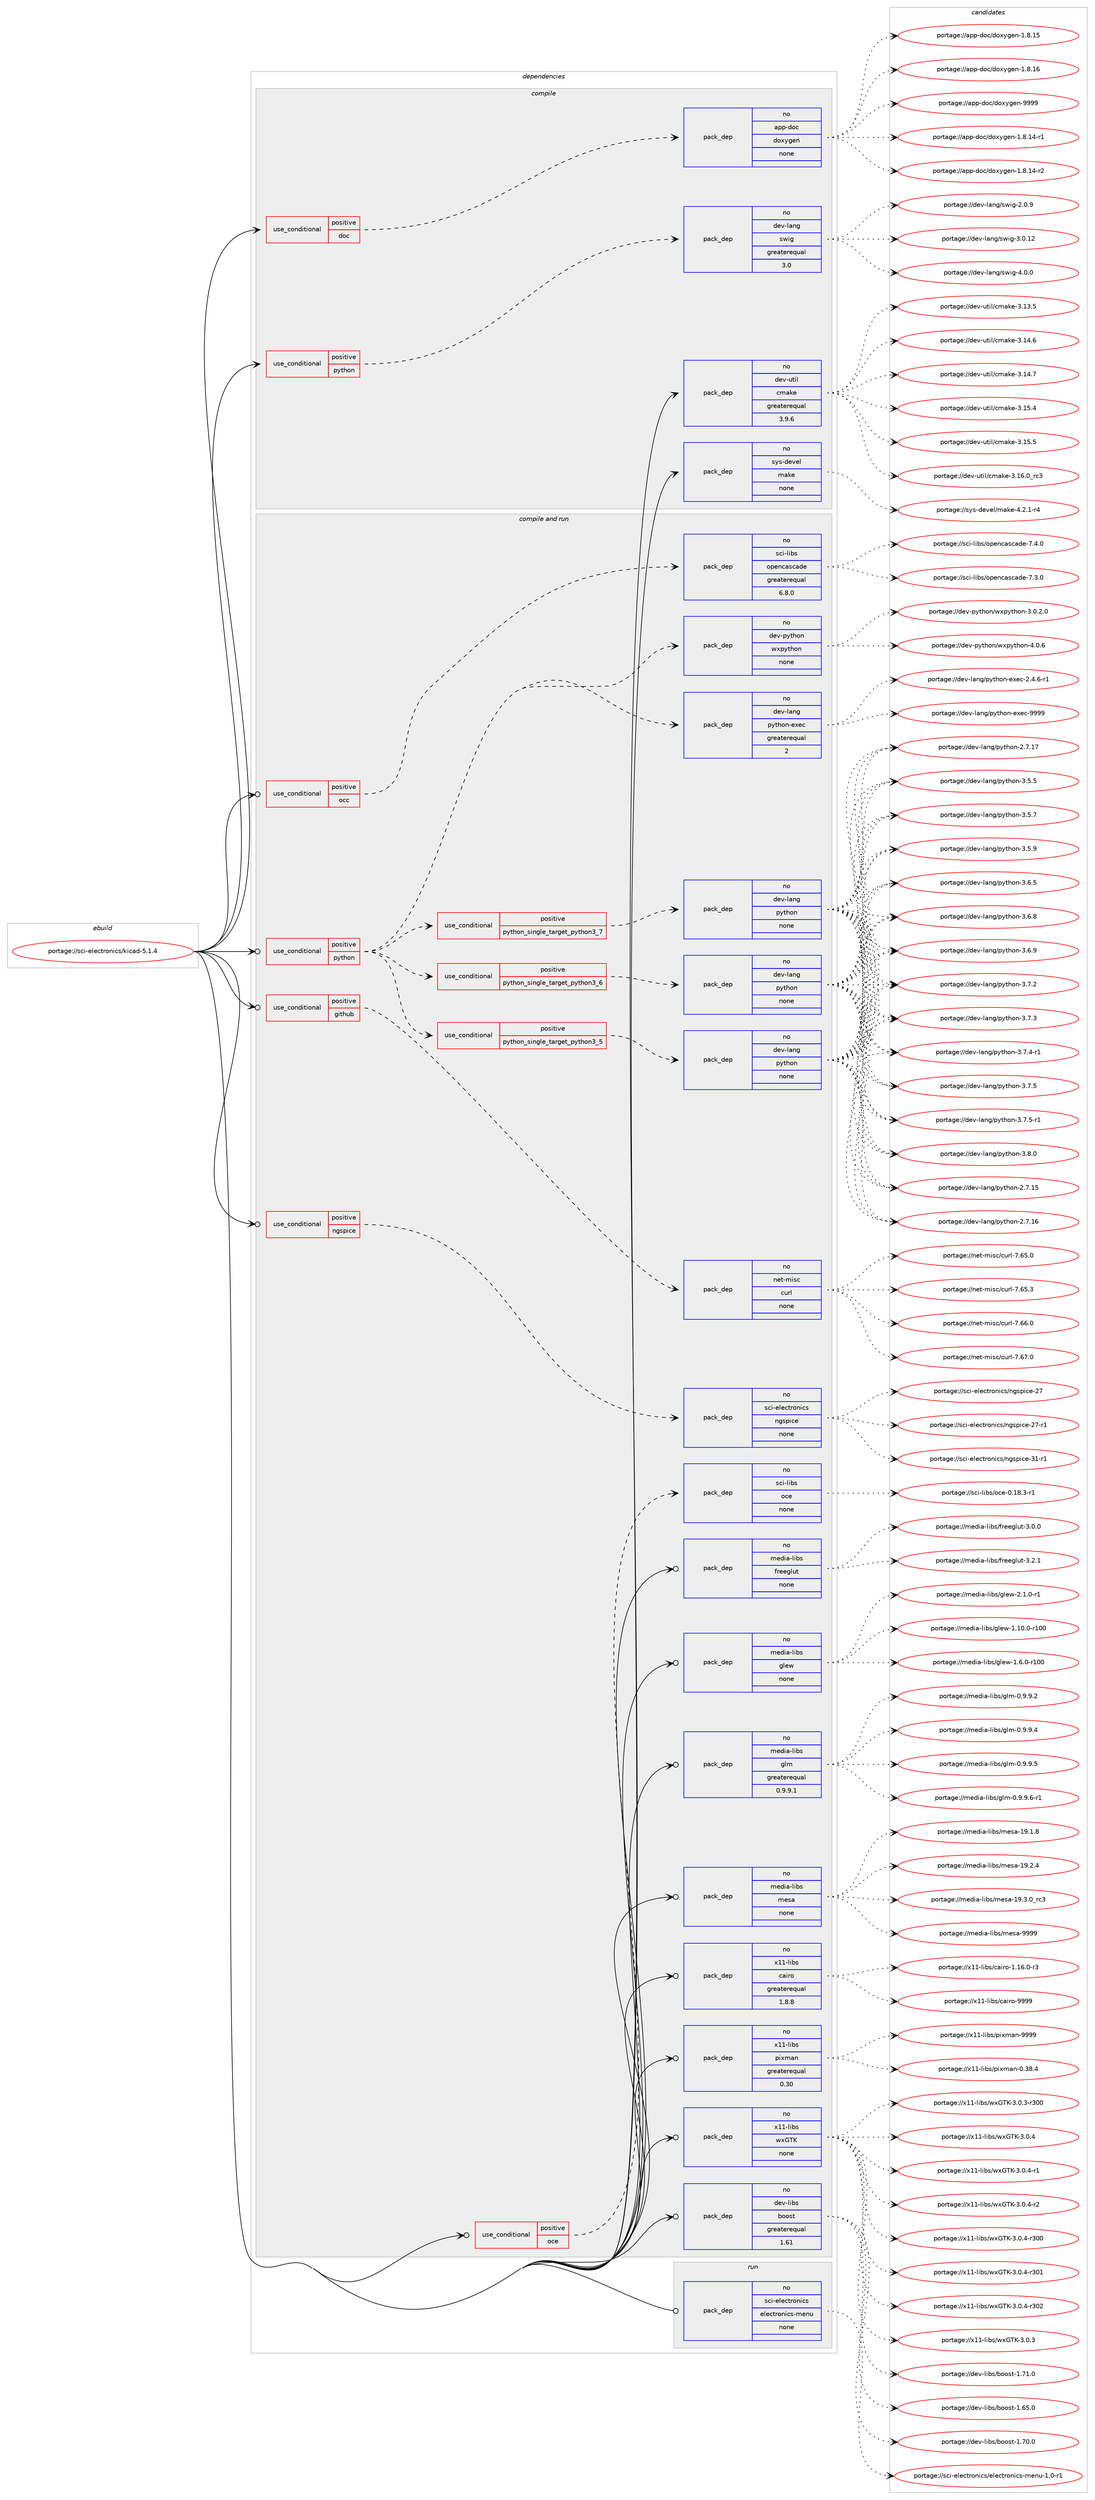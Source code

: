 digraph prolog {

# *************
# Graph options
# *************

newrank=true;
concentrate=true;
compound=true;
graph [rankdir=LR,fontname=Helvetica,fontsize=10,ranksep=1.5];#, ranksep=2.5, nodesep=0.2];
edge  [arrowhead=vee];
node  [fontname=Helvetica,fontsize=10];

# **********
# The ebuild
# **********

subgraph cluster_leftcol {
color=gray;
rank=same;
label=<<i>ebuild</i>>;
id [label="portage://sci-electronics/kicad-5.1.4", color=red, width=4, href="../sci-electronics/kicad-5.1.4.svg"];
}

# ****************
# The dependencies
# ****************

subgraph cluster_midcol {
color=gray;
label=<<i>dependencies</i>>;
subgraph cluster_compile {
fillcolor="#eeeeee";
style=filled;
label=<<i>compile</i>>;
subgraph cond95666 {
dependency386162 [label=<<TABLE BORDER="0" CELLBORDER="1" CELLSPACING="0" CELLPADDING="4"><TR><TD ROWSPAN="3" CELLPADDING="10">use_conditional</TD></TR><TR><TD>positive</TD></TR><TR><TD>doc</TD></TR></TABLE>>, shape=none, color=red];
subgraph pack283953 {
dependency386163 [label=<<TABLE BORDER="0" CELLBORDER="1" CELLSPACING="0" CELLPADDING="4" WIDTH="220"><TR><TD ROWSPAN="6" CELLPADDING="30">pack_dep</TD></TR><TR><TD WIDTH="110">no</TD></TR><TR><TD>app-doc</TD></TR><TR><TD>doxygen</TD></TR><TR><TD>none</TD></TR><TR><TD></TD></TR></TABLE>>, shape=none, color=blue];
}
dependency386162:e -> dependency386163:w [weight=20,style="dashed",arrowhead="vee"];
}
id:e -> dependency386162:w [weight=20,style="solid",arrowhead="vee"];
subgraph cond95667 {
dependency386164 [label=<<TABLE BORDER="0" CELLBORDER="1" CELLSPACING="0" CELLPADDING="4"><TR><TD ROWSPAN="3" CELLPADDING="10">use_conditional</TD></TR><TR><TD>positive</TD></TR><TR><TD>python</TD></TR></TABLE>>, shape=none, color=red];
subgraph pack283954 {
dependency386165 [label=<<TABLE BORDER="0" CELLBORDER="1" CELLSPACING="0" CELLPADDING="4" WIDTH="220"><TR><TD ROWSPAN="6" CELLPADDING="30">pack_dep</TD></TR><TR><TD WIDTH="110">no</TD></TR><TR><TD>dev-lang</TD></TR><TR><TD>swig</TD></TR><TR><TD>greaterequal</TD></TR><TR><TD>3.0</TD></TR></TABLE>>, shape=none, color=blue];
}
dependency386164:e -> dependency386165:w [weight=20,style="dashed",arrowhead="vee"];
}
id:e -> dependency386164:w [weight=20,style="solid",arrowhead="vee"];
subgraph pack283955 {
dependency386166 [label=<<TABLE BORDER="0" CELLBORDER="1" CELLSPACING="0" CELLPADDING="4" WIDTH="220"><TR><TD ROWSPAN="6" CELLPADDING="30">pack_dep</TD></TR><TR><TD WIDTH="110">no</TD></TR><TR><TD>dev-util</TD></TR><TR><TD>cmake</TD></TR><TR><TD>greaterequal</TD></TR><TR><TD>3.9.6</TD></TR></TABLE>>, shape=none, color=blue];
}
id:e -> dependency386166:w [weight=20,style="solid",arrowhead="vee"];
subgraph pack283956 {
dependency386167 [label=<<TABLE BORDER="0" CELLBORDER="1" CELLSPACING="0" CELLPADDING="4" WIDTH="220"><TR><TD ROWSPAN="6" CELLPADDING="30">pack_dep</TD></TR><TR><TD WIDTH="110">no</TD></TR><TR><TD>sys-devel</TD></TR><TR><TD>make</TD></TR><TR><TD>none</TD></TR><TR><TD></TD></TR></TABLE>>, shape=none, color=blue];
}
id:e -> dependency386167:w [weight=20,style="solid",arrowhead="vee"];
}
subgraph cluster_compileandrun {
fillcolor="#eeeeee";
style=filled;
label=<<i>compile and run</i>>;
subgraph cond95668 {
dependency386168 [label=<<TABLE BORDER="0" CELLBORDER="1" CELLSPACING="0" CELLPADDING="4"><TR><TD ROWSPAN="3" CELLPADDING="10">use_conditional</TD></TR><TR><TD>positive</TD></TR><TR><TD>github</TD></TR></TABLE>>, shape=none, color=red];
subgraph pack283957 {
dependency386169 [label=<<TABLE BORDER="0" CELLBORDER="1" CELLSPACING="0" CELLPADDING="4" WIDTH="220"><TR><TD ROWSPAN="6" CELLPADDING="30">pack_dep</TD></TR><TR><TD WIDTH="110">no</TD></TR><TR><TD>net-misc</TD></TR><TR><TD>curl</TD></TR><TR><TD>none</TD></TR><TR><TD></TD></TR></TABLE>>, shape=none, color=blue];
}
dependency386168:e -> dependency386169:w [weight=20,style="dashed",arrowhead="vee"];
}
id:e -> dependency386168:w [weight=20,style="solid",arrowhead="odotvee"];
subgraph cond95669 {
dependency386170 [label=<<TABLE BORDER="0" CELLBORDER="1" CELLSPACING="0" CELLPADDING="4"><TR><TD ROWSPAN="3" CELLPADDING="10">use_conditional</TD></TR><TR><TD>positive</TD></TR><TR><TD>ngspice</TD></TR></TABLE>>, shape=none, color=red];
subgraph pack283958 {
dependency386171 [label=<<TABLE BORDER="0" CELLBORDER="1" CELLSPACING="0" CELLPADDING="4" WIDTH="220"><TR><TD ROWSPAN="6" CELLPADDING="30">pack_dep</TD></TR><TR><TD WIDTH="110">no</TD></TR><TR><TD>sci-electronics</TD></TR><TR><TD>ngspice</TD></TR><TR><TD>none</TD></TR><TR><TD></TD></TR></TABLE>>, shape=none, color=blue];
}
dependency386170:e -> dependency386171:w [weight=20,style="dashed",arrowhead="vee"];
}
id:e -> dependency386170:w [weight=20,style="solid",arrowhead="odotvee"];
subgraph cond95670 {
dependency386172 [label=<<TABLE BORDER="0" CELLBORDER="1" CELLSPACING="0" CELLPADDING="4"><TR><TD ROWSPAN="3" CELLPADDING="10">use_conditional</TD></TR><TR><TD>positive</TD></TR><TR><TD>occ</TD></TR></TABLE>>, shape=none, color=red];
subgraph pack283959 {
dependency386173 [label=<<TABLE BORDER="0" CELLBORDER="1" CELLSPACING="0" CELLPADDING="4" WIDTH="220"><TR><TD ROWSPAN="6" CELLPADDING="30">pack_dep</TD></TR><TR><TD WIDTH="110">no</TD></TR><TR><TD>sci-libs</TD></TR><TR><TD>opencascade</TD></TR><TR><TD>greaterequal</TD></TR><TR><TD>6.8.0</TD></TR></TABLE>>, shape=none, color=blue];
}
dependency386172:e -> dependency386173:w [weight=20,style="dashed",arrowhead="vee"];
}
id:e -> dependency386172:w [weight=20,style="solid",arrowhead="odotvee"];
subgraph cond95671 {
dependency386174 [label=<<TABLE BORDER="0" CELLBORDER="1" CELLSPACING="0" CELLPADDING="4"><TR><TD ROWSPAN="3" CELLPADDING="10">use_conditional</TD></TR><TR><TD>positive</TD></TR><TR><TD>oce</TD></TR></TABLE>>, shape=none, color=red];
subgraph pack283960 {
dependency386175 [label=<<TABLE BORDER="0" CELLBORDER="1" CELLSPACING="0" CELLPADDING="4" WIDTH="220"><TR><TD ROWSPAN="6" CELLPADDING="30">pack_dep</TD></TR><TR><TD WIDTH="110">no</TD></TR><TR><TD>sci-libs</TD></TR><TR><TD>oce</TD></TR><TR><TD>none</TD></TR><TR><TD></TD></TR></TABLE>>, shape=none, color=blue];
}
dependency386174:e -> dependency386175:w [weight=20,style="dashed",arrowhead="vee"];
}
id:e -> dependency386174:w [weight=20,style="solid",arrowhead="odotvee"];
subgraph cond95672 {
dependency386176 [label=<<TABLE BORDER="0" CELLBORDER="1" CELLSPACING="0" CELLPADDING="4"><TR><TD ROWSPAN="3" CELLPADDING="10">use_conditional</TD></TR><TR><TD>positive</TD></TR><TR><TD>python</TD></TR></TABLE>>, shape=none, color=red];
subgraph pack283961 {
dependency386177 [label=<<TABLE BORDER="0" CELLBORDER="1" CELLSPACING="0" CELLPADDING="4" WIDTH="220"><TR><TD ROWSPAN="6" CELLPADDING="30">pack_dep</TD></TR><TR><TD WIDTH="110">no</TD></TR><TR><TD>dev-python</TD></TR><TR><TD>wxpython</TD></TR><TR><TD>none</TD></TR><TR><TD></TD></TR></TABLE>>, shape=none, color=blue];
}
dependency386176:e -> dependency386177:w [weight=20,style="dashed",arrowhead="vee"];
subgraph cond95673 {
dependency386178 [label=<<TABLE BORDER="0" CELLBORDER="1" CELLSPACING="0" CELLPADDING="4"><TR><TD ROWSPAN="3" CELLPADDING="10">use_conditional</TD></TR><TR><TD>positive</TD></TR><TR><TD>python_single_target_python3_5</TD></TR></TABLE>>, shape=none, color=red];
subgraph pack283962 {
dependency386179 [label=<<TABLE BORDER="0" CELLBORDER="1" CELLSPACING="0" CELLPADDING="4" WIDTH="220"><TR><TD ROWSPAN="6" CELLPADDING="30">pack_dep</TD></TR><TR><TD WIDTH="110">no</TD></TR><TR><TD>dev-lang</TD></TR><TR><TD>python</TD></TR><TR><TD>none</TD></TR><TR><TD></TD></TR></TABLE>>, shape=none, color=blue];
}
dependency386178:e -> dependency386179:w [weight=20,style="dashed",arrowhead="vee"];
}
dependency386176:e -> dependency386178:w [weight=20,style="dashed",arrowhead="vee"];
subgraph cond95674 {
dependency386180 [label=<<TABLE BORDER="0" CELLBORDER="1" CELLSPACING="0" CELLPADDING="4"><TR><TD ROWSPAN="3" CELLPADDING="10">use_conditional</TD></TR><TR><TD>positive</TD></TR><TR><TD>python_single_target_python3_6</TD></TR></TABLE>>, shape=none, color=red];
subgraph pack283963 {
dependency386181 [label=<<TABLE BORDER="0" CELLBORDER="1" CELLSPACING="0" CELLPADDING="4" WIDTH="220"><TR><TD ROWSPAN="6" CELLPADDING="30">pack_dep</TD></TR><TR><TD WIDTH="110">no</TD></TR><TR><TD>dev-lang</TD></TR><TR><TD>python</TD></TR><TR><TD>none</TD></TR><TR><TD></TD></TR></TABLE>>, shape=none, color=blue];
}
dependency386180:e -> dependency386181:w [weight=20,style="dashed",arrowhead="vee"];
}
dependency386176:e -> dependency386180:w [weight=20,style="dashed",arrowhead="vee"];
subgraph cond95675 {
dependency386182 [label=<<TABLE BORDER="0" CELLBORDER="1" CELLSPACING="0" CELLPADDING="4"><TR><TD ROWSPAN="3" CELLPADDING="10">use_conditional</TD></TR><TR><TD>positive</TD></TR><TR><TD>python_single_target_python3_7</TD></TR></TABLE>>, shape=none, color=red];
subgraph pack283964 {
dependency386183 [label=<<TABLE BORDER="0" CELLBORDER="1" CELLSPACING="0" CELLPADDING="4" WIDTH="220"><TR><TD ROWSPAN="6" CELLPADDING="30">pack_dep</TD></TR><TR><TD WIDTH="110">no</TD></TR><TR><TD>dev-lang</TD></TR><TR><TD>python</TD></TR><TR><TD>none</TD></TR><TR><TD></TD></TR></TABLE>>, shape=none, color=blue];
}
dependency386182:e -> dependency386183:w [weight=20,style="dashed",arrowhead="vee"];
}
dependency386176:e -> dependency386182:w [weight=20,style="dashed",arrowhead="vee"];
subgraph pack283965 {
dependency386184 [label=<<TABLE BORDER="0" CELLBORDER="1" CELLSPACING="0" CELLPADDING="4" WIDTH="220"><TR><TD ROWSPAN="6" CELLPADDING="30">pack_dep</TD></TR><TR><TD WIDTH="110">no</TD></TR><TR><TD>dev-lang</TD></TR><TR><TD>python-exec</TD></TR><TR><TD>greaterequal</TD></TR><TR><TD>2</TD></TR></TABLE>>, shape=none, color=blue];
}
dependency386176:e -> dependency386184:w [weight=20,style="dashed",arrowhead="vee"];
}
id:e -> dependency386176:w [weight=20,style="solid",arrowhead="odotvee"];
subgraph pack283966 {
dependency386185 [label=<<TABLE BORDER="0" CELLBORDER="1" CELLSPACING="0" CELLPADDING="4" WIDTH="220"><TR><TD ROWSPAN="6" CELLPADDING="30">pack_dep</TD></TR><TR><TD WIDTH="110">no</TD></TR><TR><TD>dev-libs</TD></TR><TR><TD>boost</TD></TR><TR><TD>greaterequal</TD></TR><TR><TD>1.61</TD></TR></TABLE>>, shape=none, color=blue];
}
id:e -> dependency386185:w [weight=20,style="solid",arrowhead="odotvee"];
subgraph pack283967 {
dependency386186 [label=<<TABLE BORDER="0" CELLBORDER="1" CELLSPACING="0" CELLPADDING="4" WIDTH="220"><TR><TD ROWSPAN="6" CELLPADDING="30">pack_dep</TD></TR><TR><TD WIDTH="110">no</TD></TR><TR><TD>media-libs</TD></TR><TR><TD>freeglut</TD></TR><TR><TD>none</TD></TR><TR><TD></TD></TR></TABLE>>, shape=none, color=blue];
}
id:e -> dependency386186:w [weight=20,style="solid",arrowhead="odotvee"];
subgraph pack283968 {
dependency386187 [label=<<TABLE BORDER="0" CELLBORDER="1" CELLSPACING="0" CELLPADDING="4" WIDTH="220"><TR><TD ROWSPAN="6" CELLPADDING="30">pack_dep</TD></TR><TR><TD WIDTH="110">no</TD></TR><TR><TD>media-libs</TD></TR><TR><TD>glew</TD></TR><TR><TD>none</TD></TR><TR><TD></TD></TR></TABLE>>, shape=none, color=blue];
}
id:e -> dependency386187:w [weight=20,style="solid",arrowhead="odotvee"];
subgraph pack283969 {
dependency386188 [label=<<TABLE BORDER="0" CELLBORDER="1" CELLSPACING="0" CELLPADDING="4" WIDTH="220"><TR><TD ROWSPAN="6" CELLPADDING="30">pack_dep</TD></TR><TR><TD WIDTH="110">no</TD></TR><TR><TD>media-libs</TD></TR><TR><TD>glm</TD></TR><TR><TD>greaterequal</TD></TR><TR><TD>0.9.9.1</TD></TR></TABLE>>, shape=none, color=blue];
}
id:e -> dependency386188:w [weight=20,style="solid",arrowhead="odotvee"];
subgraph pack283970 {
dependency386189 [label=<<TABLE BORDER="0" CELLBORDER="1" CELLSPACING="0" CELLPADDING="4" WIDTH="220"><TR><TD ROWSPAN="6" CELLPADDING="30">pack_dep</TD></TR><TR><TD WIDTH="110">no</TD></TR><TR><TD>media-libs</TD></TR><TR><TD>mesa</TD></TR><TR><TD>none</TD></TR><TR><TD></TD></TR></TABLE>>, shape=none, color=blue];
}
id:e -> dependency386189:w [weight=20,style="solid",arrowhead="odotvee"];
subgraph pack283971 {
dependency386190 [label=<<TABLE BORDER="0" CELLBORDER="1" CELLSPACING="0" CELLPADDING="4" WIDTH="220"><TR><TD ROWSPAN="6" CELLPADDING="30">pack_dep</TD></TR><TR><TD WIDTH="110">no</TD></TR><TR><TD>x11-libs</TD></TR><TR><TD>cairo</TD></TR><TR><TD>greaterequal</TD></TR><TR><TD>1.8.8</TD></TR></TABLE>>, shape=none, color=blue];
}
id:e -> dependency386190:w [weight=20,style="solid",arrowhead="odotvee"];
subgraph pack283972 {
dependency386191 [label=<<TABLE BORDER="0" CELLBORDER="1" CELLSPACING="0" CELLPADDING="4" WIDTH="220"><TR><TD ROWSPAN="6" CELLPADDING="30">pack_dep</TD></TR><TR><TD WIDTH="110">no</TD></TR><TR><TD>x11-libs</TD></TR><TR><TD>pixman</TD></TR><TR><TD>greaterequal</TD></TR><TR><TD>0.30</TD></TR></TABLE>>, shape=none, color=blue];
}
id:e -> dependency386191:w [weight=20,style="solid",arrowhead="odotvee"];
subgraph pack283973 {
dependency386192 [label=<<TABLE BORDER="0" CELLBORDER="1" CELLSPACING="0" CELLPADDING="4" WIDTH="220"><TR><TD ROWSPAN="6" CELLPADDING="30">pack_dep</TD></TR><TR><TD WIDTH="110">no</TD></TR><TR><TD>x11-libs</TD></TR><TR><TD>wxGTK</TD></TR><TR><TD>none</TD></TR><TR><TD></TD></TR></TABLE>>, shape=none, color=blue];
}
id:e -> dependency386192:w [weight=20,style="solid",arrowhead="odotvee"];
}
subgraph cluster_run {
fillcolor="#eeeeee";
style=filled;
label=<<i>run</i>>;
subgraph pack283974 {
dependency386193 [label=<<TABLE BORDER="0" CELLBORDER="1" CELLSPACING="0" CELLPADDING="4" WIDTH="220"><TR><TD ROWSPAN="6" CELLPADDING="30">pack_dep</TD></TR><TR><TD WIDTH="110">no</TD></TR><TR><TD>sci-electronics</TD></TR><TR><TD>electronics-menu</TD></TR><TR><TD>none</TD></TR><TR><TD></TD></TR></TABLE>>, shape=none, color=blue];
}
id:e -> dependency386193:w [weight=20,style="solid",arrowhead="odot"];
}
}

# **************
# The candidates
# **************

subgraph cluster_choices {
rank=same;
color=gray;
label=<<i>candidates</i>>;

subgraph choice283953 {
color=black;
nodesep=1;
choiceportage97112112451001119947100111120121103101110454946564649524511449 [label="portage://app-doc/doxygen-1.8.14-r1", color=red, width=4,href="../app-doc/doxygen-1.8.14-r1.svg"];
choiceportage97112112451001119947100111120121103101110454946564649524511450 [label="portage://app-doc/doxygen-1.8.14-r2", color=red, width=4,href="../app-doc/doxygen-1.8.14-r2.svg"];
choiceportage9711211245100111994710011112012110310111045494656464953 [label="portage://app-doc/doxygen-1.8.15", color=red, width=4,href="../app-doc/doxygen-1.8.15.svg"];
choiceportage9711211245100111994710011112012110310111045494656464954 [label="portage://app-doc/doxygen-1.8.16", color=red, width=4,href="../app-doc/doxygen-1.8.16.svg"];
choiceportage971121124510011199471001111201211031011104557575757 [label="portage://app-doc/doxygen-9999", color=red, width=4,href="../app-doc/doxygen-9999.svg"];
dependency386163:e -> choiceportage97112112451001119947100111120121103101110454946564649524511449:w [style=dotted,weight="100"];
dependency386163:e -> choiceportage97112112451001119947100111120121103101110454946564649524511450:w [style=dotted,weight="100"];
dependency386163:e -> choiceportage9711211245100111994710011112012110310111045494656464953:w [style=dotted,weight="100"];
dependency386163:e -> choiceportage9711211245100111994710011112012110310111045494656464954:w [style=dotted,weight="100"];
dependency386163:e -> choiceportage971121124510011199471001111201211031011104557575757:w [style=dotted,weight="100"];
}
subgraph choice283954 {
color=black;
nodesep=1;
choiceportage100101118451089711010347115119105103455046484657 [label="portage://dev-lang/swig-2.0.9", color=red, width=4,href="../dev-lang/swig-2.0.9.svg"];
choiceportage10010111845108971101034711511910510345514648464950 [label="portage://dev-lang/swig-3.0.12", color=red, width=4,href="../dev-lang/swig-3.0.12.svg"];
choiceportage100101118451089711010347115119105103455246484648 [label="portage://dev-lang/swig-4.0.0", color=red, width=4,href="../dev-lang/swig-4.0.0.svg"];
dependency386165:e -> choiceportage100101118451089711010347115119105103455046484657:w [style=dotted,weight="100"];
dependency386165:e -> choiceportage10010111845108971101034711511910510345514648464950:w [style=dotted,weight="100"];
dependency386165:e -> choiceportage100101118451089711010347115119105103455246484648:w [style=dotted,weight="100"];
}
subgraph choice283955 {
color=black;
nodesep=1;
choiceportage1001011184511711610510847991099710710145514649514653 [label="portage://dev-util/cmake-3.13.5", color=red, width=4,href="../dev-util/cmake-3.13.5.svg"];
choiceportage1001011184511711610510847991099710710145514649524654 [label="portage://dev-util/cmake-3.14.6", color=red, width=4,href="../dev-util/cmake-3.14.6.svg"];
choiceportage1001011184511711610510847991099710710145514649524655 [label="portage://dev-util/cmake-3.14.7", color=red, width=4,href="../dev-util/cmake-3.14.7.svg"];
choiceportage1001011184511711610510847991099710710145514649534652 [label="portage://dev-util/cmake-3.15.4", color=red, width=4,href="../dev-util/cmake-3.15.4.svg"];
choiceportage1001011184511711610510847991099710710145514649534653 [label="portage://dev-util/cmake-3.15.5", color=red, width=4,href="../dev-util/cmake-3.15.5.svg"];
choiceportage1001011184511711610510847991099710710145514649544648951149951 [label="portage://dev-util/cmake-3.16.0_rc3", color=red, width=4,href="../dev-util/cmake-3.16.0_rc3.svg"];
dependency386166:e -> choiceportage1001011184511711610510847991099710710145514649514653:w [style=dotted,weight="100"];
dependency386166:e -> choiceportage1001011184511711610510847991099710710145514649524654:w [style=dotted,weight="100"];
dependency386166:e -> choiceportage1001011184511711610510847991099710710145514649524655:w [style=dotted,weight="100"];
dependency386166:e -> choiceportage1001011184511711610510847991099710710145514649534652:w [style=dotted,weight="100"];
dependency386166:e -> choiceportage1001011184511711610510847991099710710145514649534653:w [style=dotted,weight="100"];
dependency386166:e -> choiceportage1001011184511711610510847991099710710145514649544648951149951:w [style=dotted,weight="100"];
}
subgraph choice283956 {
color=black;
nodesep=1;
choiceportage1151211154510010111810110847109971071014552465046494511452 [label="portage://sys-devel/make-4.2.1-r4", color=red, width=4,href="../sys-devel/make-4.2.1-r4.svg"];
dependency386167:e -> choiceportage1151211154510010111810110847109971071014552465046494511452:w [style=dotted,weight="100"];
}
subgraph choice283957 {
color=black;
nodesep=1;
choiceportage1101011164510910511599479911711410845554654534648 [label="portage://net-misc/curl-7.65.0", color=red, width=4,href="../net-misc/curl-7.65.0.svg"];
choiceportage1101011164510910511599479911711410845554654534651 [label="portage://net-misc/curl-7.65.3", color=red, width=4,href="../net-misc/curl-7.65.3.svg"];
choiceportage1101011164510910511599479911711410845554654544648 [label="portage://net-misc/curl-7.66.0", color=red, width=4,href="../net-misc/curl-7.66.0.svg"];
choiceportage1101011164510910511599479911711410845554654554648 [label="portage://net-misc/curl-7.67.0", color=red, width=4,href="../net-misc/curl-7.67.0.svg"];
dependency386169:e -> choiceportage1101011164510910511599479911711410845554654534648:w [style=dotted,weight="100"];
dependency386169:e -> choiceportage1101011164510910511599479911711410845554654534651:w [style=dotted,weight="100"];
dependency386169:e -> choiceportage1101011164510910511599479911711410845554654544648:w [style=dotted,weight="100"];
dependency386169:e -> choiceportage1101011164510910511599479911711410845554654554648:w [style=dotted,weight="100"];
}
subgraph choice283958 {
color=black;
nodesep=1;
choiceportage115991054510110810199116114111110105991154711010311511210599101455055 [label="portage://sci-electronics/ngspice-27", color=red, width=4,href="../sci-electronics/ngspice-27.svg"];
choiceportage1159910545101108101991161141111101059911547110103115112105991014550554511449 [label="portage://sci-electronics/ngspice-27-r1", color=red, width=4,href="../sci-electronics/ngspice-27-r1.svg"];
choiceportage1159910545101108101991161141111101059911547110103115112105991014551494511449 [label="portage://sci-electronics/ngspice-31-r1", color=red, width=4,href="../sci-electronics/ngspice-31-r1.svg"];
dependency386171:e -> choiceportage115991054510110810199116114111110105991154711010311511210599101455055:w [style=dotted,weight="100"];
dependency386171:e -> choiceportage1159910545101108101991161141111101059911547110103115112105991014550554511449:w [style=dotted,weight="100"];
dependency386171:e -> choiceportage1159910545101108101991161141111101059911547110103115112105991014551494511449:w [style=dotted,weight="100"];
}
subgraph choice283959 {
color=black;
nodesep=1;
choiceportage1159910545108105981154711111210111099971159997100101455546514648 [label="portage://sci-libs/opencascade-7.3.0", color=red, width=4,href="../sci-libs/opencascade-7.3.0.svg"];
choiceportage1159910545108105981154711111210111099971159997100101455546524648 [label="portage://sci-libs/opencascade-7.4.0", color=red, width=4,href="../sci-libs/opencascade-7.4.0.svg"];
dependency386173:e -> choiceportage1159910545108105981154711111210111099971159997100101455546514648:w [style=dotted,weight="100"];
dependency386173:e -> choiceportage1159910545108105981154711111210111099971159997100101455546524648:w [style=dotted,weight="100"];
}
subgraph choice283960 {
color=black;
nodesep=1;
choiceportage1159910545108105981154711199101454846495646514511449 [label="portage://sci-libs/oce-0.18.3-r1", color=red, width=4,href="../sci-libs/oce-0.18.3-r1.svg"];
dependency386175:e -> choiceportage1159910545108105981154711199101454846495646514511449:w [style=dotted,weight="100"];
}
subgraph choice283961 {
color=black;
nodesep=1;
choiceportage10010111845112121116104111110471191201121211161041111104551464846504648 [label="portage://dev-python/wxpython-3.0.2.0", color=red, width=4,href="../dev-python/wxpython-3.0.2.0.svg"];
choiceportage1001011184511212111610411111047119120112121116104111110455246484654 [label="portage://dev-python/wxpython-4.0.6", color=red, width=4,href="../dev-python/wxpython-4.0.6.svg"];
dependency386177:e -> choiceportage10010111845112121116104111110471191201121211161041111104551464846504648:w [style=dotted,weight="100"];
dependency386177:e -> choiceportage1001011184511212111610411111047119120112121116104111110455246484654:w [style=dotted,weight="100"];
}
subgraph choice283962 {
color=black;
nodesep=1;
choiceportage10010111845108971101034711212111610411111045504655464953 [label="portage://dev-lang/python-2.7.15", color=red, width=4,href="../dev-lang/python-2.7.15.svg"];
choiceportage10010111845108971101034711212111610411111045504655464954 [label="portage://dev-lang/python-2.7.16", color=red, width=4,href="../dev-lang/python-2.7.16.svg"];
choiceportage10010111845108971101034711212111610411111045504655464955 [label="portage://dev-lang/python-2.7.17", color=red, width=4,href="../dev-lang/python-2.7.17.svg"];
choiceportage100101118451089711010347112121116104111110455146534653 [label="portage://dev-lang/python-3.5.5", color=red, width=4,href="../dev-lang/python-3.5.5.svg"];
choiceportage100101118451089711010347112121116104111110455146534655 [label="portage://dev-lang/python-3.5.7", color=red, width=4,href="../dev-lang/python-3.5.7.svg"];
choiceportage100101118451089711010347112121116104111110455146534657 [label="portage://dev-lang/python-3.5.9", color=red, width=4,href="../dev-lang/python-3.5.9.svg"];
choiceportage100101118451089711010347112121116104111110455146544653 [label="portage://dev-lang/python-3.6.5", color=red, width=4,href="../dev-lang/python-3.6.5.svg"];
choiceportage100101118451089711010347112121116104111110455146544656 [label="portage://dev-lang/python-3.6.8", color=red, width=4,href="../dev-lang/python-3.6.8.svg"];
choiceportage100101118451089711010347112121116104111110455146544657 [label="portage://dev-lang/python-3.6.9", color=red, width=4,href="../dev-lang/python-3.6.9.svg"];
choiceportage100101118451089711010347112121116104111110455146554650 [label="portage://dev-lang/python-3.7.2", color=red, width=4,href="../dev-lang/python-3.7.2.svg"];
choiceportage100101118451089711010347112121116104111110455146554651 [label="portage://dev-lang/python-3.7.3", color=red, width=4,href="../dev-lang/python-3.7.3.svg"];
choiceportage1001011184510897110103471121211161041111104551465546524511449 [label="portage://dev-lang/python-3.7.4-r1", color=red, width=4,href="../dev-lang/python-3.7.4-r1.svg"];
choiceportage100101118451089711010347112121116104111110455146554653 [label="portage://dev-lang/python-3.7.5", color=red, width=4,href="../dev-lang/python-3.7.5.svg"];
choiceportage1001011184510897110103471121211161041111104551465546534511449 [label="portage://dev-lang/python-3.7.5-r1", color=red, width=4,href="../dev-lang/python-3.7.5-r1.svg"];
choiceportage100101118451089711010347112121116104111110455146564648 [label="portage://dev-lang/python-3.8.0", color=red, width=4,href="../dev-lang/python-3.8.0.svg"];
dependency386179:e -> choiceportage10010111845108971101034711212111610411111045504655464953:w [style=dotted,weight="100"];
dependency386179:e -> choiceportage10010111845108971101034711212111610411111045504655464954:w [style=dotted,weight="100"];
dependency386179:e -> choiceportage10010111845108971101034711212111610411111045504655464955:w [style=dotted,weight="100"];
dependency386179:e -> choiceportage100101118451089711010347112121116104111110455146534653:w [style=dotted,weight="100"];
dependency386179:e -> choiceportage100101118451089711010347112121116104111110455146534655:w [style=dotted,weight="100"];
dependency386179:e -> choiceportage100101118451089711010347112121116104111110455146534657:w [style=dotted,weight="100"];
dependency386179:e -> choiceportage100101118451089711010347112121116104111110455146544653:w [style=dotted,weight="100"];
dependency386179:e -> choiceportage100101118451089711010347112121116104111110455146544656:w [style=dotted,weight="100"];
dependency386179:e -> choiceportage100101118451089711010347112121116104111110455146544657:w [style=dotted,weight="100"];
dependency386179:e -> choiceportage100101118451089711010347112121116104111110455146554650:w [style=dotted,weight="100"];
dependency386179:e -> choiceportage100101118451089711010347112121116104111110455146554651:w [style=dotted,weight="100"];
dependency386179:e -> choiceportage1001011184510897110103471121211161041111104551465546524511449:w [style=dotted,weight="100"];
dependency386179:e -> choiceportage100101118451089711010347112121116104111110455146554653:w [style=dotted,weight="100"];
dependency386179:e -> choiceportage1001011184510897110103471121211161041111104551465546534511449:w [style=dotted,weight="100"];
dependency386179:e -> choiceportage100101118451089711010347112121116104111110455146564648:w [style=dotted,weight="100"];
}
subgraph choice283963 {
color=black;
nodesep=1;
choiceportage10010111845108971101034711212111610411111045504655464953 [label="portage://dev-lang/python-2.7.15", color=red, width=4,href="../dev-lang/python-2.7.15.svg"];
choiceportage10010111845108971101034711212111610411111045504655464954 [label="portage://dev-lang/python-2.7.16", color=red, width=4,href="../dev-lang/python-2.7.16.svg"];
choiceportage10010111845108971101034711212111610411111045504655464955 [label="portage://dev-lang/python-2.7.17", color=red, width=4,href="../dev-lang/python-2.7.17.svg"];
choiceportage100101118451089711010347112121116104111110455146534653 [label="portage://dev-lang/python-3.5.5", color=red, width=4,href="../dev-lang/python-3.5.5.svg"];
choiceportage100101118451089711010347112121116104111110455146534655 [label="portage://dev-lang/python-3.5.7", color=red, width=4,href="../dev-lang/python-3.5.7.svg"];
choiceportage100101118451089711010347112121116104111110455146534657 [label="portage://dev-lang/python-3.5.9", color=red, width=4,href="../dev-lang/python-3.5.9.svg"];
choiceportage100101118451089711010347112121116104111110455146544653 [label="portage://dev-lang/python-3.6.5", color=red, width=4,href="../dev-lang/python-3.6.5.svg"];
choiceportage100101118451089711010347112121116104111110455146544656 [label="portage://dev-lang/python-3.6.8", color=red, width=4,href="../dev-lang/python-3.6.8.svg"];
choiceportage100101118451089711010347112121116104111110455146544657 [label="portage://dev-lang/python-3.6.9", color=red, width=4,href="../dev-lang/python-3.6.9.svg"];
choiceportage100101118451089711010347112121116104111110455146554650 [label="portage://dev-lang/python-3.7.2", color=red, width=4,href="../dev-lang/python-3.7.2.svg"];
choiceportage100101118451089711010347112121116104111110455146554651 [label="portage://dev-lang/python-3.7.3", color=red, width=4,href="../dev-lang/python-3.7.3.svg"];
choiceportage1001011184510897110103471121211161041111104551465546524511449 [label="portage://dev-lang/python-3.7.4-r1", color=red, width=4,href="../dev-lang/python-3.7.4-r1.svg"];
choiceportage100101118451089711010347112121116104111110455146554653 [label="portage://dev-lang/python-3.7.5", color=red, width=4,href="../dev-lang/python-3.7.5.svg"];
choiceportage1001011184510897110103471121211161041111104551465546534511449 [label="portage://dev-lang/python-3.7.5-r1", color=red, width=4,href="../dev-lang/python-3.7.5-r1.svg"];
choiceportage100101118451089711010347112121116104111110455146564648 [label="portage://dev-lang/python-3.8.0", color=red, width=4,href="../dev-lang/python-3.8.0.svg"];
dependency386181:e -> choiceportage10010111845108971101034711212111610411111045504655464953:w [style=dotted,weight="100"];
dependency386181:e -> choiceportage10010111845108971101034711212111610411111045504655464954:w [style=dotted,weight="100"];
dependency386181:e -> choiceportage10010111845108971101034711212111610411111045504655464955:w [style=dotted,weight="100"];
dependency386181:e -> choiceportage100101118451089711010347112121116104111110455146534653:w [style=dotted,weight="100"];
dependency386181:e -> choiceportage100101118451089711010347112121116104111110455146534655:w [style=dotted,weight="100"];
dependency386181:e -> choiceportage100101118451089711010347112121116104111110455146534657:w [style=dotted,weight="100"];
dependency386181:e -> choiceportage100101118451089711010347112121116104111110455146544653:w [style=dotted,weight="100"];
dependency386181:e -> choiceportage100101118451089711010347112121116104111110455146544656:w [style=dotted,weight="100"];
dependency386181:e -> choiceportage100101118451089711010347112121116104111110455146544657:w [style=dotted,weight="100"];
dependency386181:e -> choiceportage100101118451089711010347112121116104111110455146554650:w [style=dotted,weight="100"];
dependency386181:e -> choiceportage100101118451089711010347112121116104111110455146554651:w [style=dotted,weight="100"];
dependency386181:e -> choiceportage1001011184510897110103471121211161041111104551465546524511449:w [style=dotted,weight="100"];
dependency386181:e -> choiceportage100101118451089711010347112121116104111110455146554653:w [style=dotted,weight="100"];
dependency386181:e -> choiceportage1001011184510897110103471121211161041111104551465546534511449:w [style=dotted,weight="100"];
dependency386181:e -> choiceportage100101118451089711010347112121116104111110455146564648:w [style=dotted,weight="100"];
}
subgraph choice283964 {
color=black;
nodesep=1;
choiceportage10010111845108971101034711212111610411111045504655464953 [label="portage://dev-lang/python-2.7.15", color=red, width=4,href="../dev-lang/python-2.7.15.svg"];
choiceportage10010111845108971101034711212111610411111045504655464954 [label="portage://dev-lang/python-2.7.16", color=red, width=4,href="../dev-lang/python-2.7.16.svg"];
choiceportage10010111845108971101034711212111610411111045504655464955 [label="portage://dev-lang/python-2.7.17", color=red, width=4,href="../dev-lang/python-2.7.17.svg"];
choiceportage100101118451089711010347112121116104111110455146534653 [label="portage://dev-lang/python-3.5.5", color=red, width=4,href="../dev-lang/python-3.5.5.svg"];
choiceportage100101118451089711010347112121116104111110455146534655 [label="portage://dev-lang/python-3.5.7", color=red, width=4,href="../dev-lang/python-3.5.7.svg"];
choiceportage100101118451089711010347112121116104111110455146534657 [label="portage://dev-lang/python-3.5.9", color=red, width=4,href="../dev-lang/python-3.5.9.svg"];
choiceportage100101118451089711010347112121116104111110455146544653 [label="portage://dev-lang/python-3.6.5", color=red, width=4,href="../dev-lang/python-3.6.5.svg"];
choiceportage100101118451089711010347112121116104111110455146544656 [label="portage://dev-lang/python-3.6.8", color=red, width=4,href="../dev-lang/python-3.6.8.svg"];
choiceportage100101118451089711010347112121116104111110455146544657 [label="portage://dev-lang/python-3.6.9", color=red, width=4,href="../dev-lang/python-3.6.9.svg"];
choiceportage100101118451089711010347112121116104111110455146554650 [label="portage://dev-lang/python-3.7.2", color=red, width=4,href="../dev-lang/python-3.7.2.svg"];
choiceportage100101118451089711010347112121116104111110455146554651 [label="portage://dev-lang/python-3.7.3", color=red, width=4,href="../dev-lang/python-3.7.3.svg"];
choiceportage1001011184510897110103471121211161041111104551465546524511449 [label="portage://dev-lang/python-3.7.4-r1", color=red, width=4,href="../dev-lang/python-3.7.4-r1.svg"];
choiceportage100101118451089711010347112121116104111110455146554653 [label="portage://dev-lang/python-3.7.5", color=red, width=4,href="../dev-lang/python-3.7.5.svg"];
choiceportage1001011184510897110103471121211161041111104551465546534511449 [label="portage://dev-lang/python-3.7.5-r1", color=red, width=4,href="../dev-lang/python-3.7.5-r1.svg"];
choiceportage100101118451089711010347112121116104111110455146564648 [label="portage://dev-lang/python-3.8.0", color=red, width=4,href="../dev-lang/python-3.8.0.svg"];
dependency386183:e -> choiceportage10010111845108971101034711212111610411111045504655464953:w [style=dotted,weight="100"];
dependency386183:e -> choiceportage10010111845108971101034711212111610411111045504655464954:w [style=dotted,weight="100"];
dependency386183:e -> choiceportage10010111845108971101034711212111610411111045504655464955:w [style=dotted,weight="100"];
dependency386183:e -> choiceportage100101118451089711010347112121116104111110455146534653:w [style=dotted,weight="100"];
dependency386183:e -> choiceportage100101118451089711010347112121116104111110455146534655:w [style=dotted,weight="100"];
dependency386183:e -> choiceportage100101118451089711010347112121116104111110455146534657:w [style=dotted,weight="100"];
dependency386183:e -> choiceportage100101118451089711010347112121116104111110455146544653:w [style=dotted,weight="100"];
dependency386183:e -> choiceportage100101118451089711010347112121116104111110455146544656:w [style=dotted,weight="100"];
dependency386183:e -> choiceportage100101118451089711010347112121116104111110455146544657:w [style=dotted,weight="100"];
dependency386183:e -> choiceportage100101118451089711010347112121116104111110455146554650:w [style=dotted,weight="100"];
dependency386183:e -> choiceportage100101118451089711010347112121116104111110455146554651:w [style=dotted,weight="100"];
dependency386183:e -> choiceportage1001011184510897110103471121211161041111104551465546524511449:w [style=dotted,weight="100"];
dependency386183:e -> choiceportage100101118451089711010347112121116104111110455146554653:w [style=dotted,weight="100"];
dependency386183:e -> choiceportage1001011184510897110103471121211161041111104551465546534511449:w [style=dotted,weight="100"];
dependency386183:e -> choiceportage100101118451089711010347112121116104111110455146564648:w [style=dotted,weight="100"];
}
subgraph choice283965 {
color=black;
nodesep=1;
choiceportage10010111845108971101034711212111610411111045101120101994550465246544511449 [label="portage://dev-lang/python-exec-2.4.6-r1", color=red, width=4,href="../dev-lang/python-exec-2.4.6-r1.svg"];
choiceportage10010111845108971101034711212111610411111045101120101994557575757 [label="portage://dev-lang/python-exec-9999", color=red, width=4,href="../dev-lang/python-exec-9999.svg"];
dependency386184:e -> choiceportage10010111845108971101034711212111610411111045101120101994550465246544511449:w [style=dotted,weight="100"];
dependency386184:e -> choiceportage10010111845108971101034711212111610411111045101120101994557575757:w [style=dotted,weight="100"];
}
subgraph choice283966 {
color=black;
nodesep=1;
choiceportage1001011184510810598115479811111111511645494654534648 [label="portage://dev-libs/boost-1.65.0", color=red, width=4,href="../dev-libs/boost-1.65.0.svg"];
choiceportage1001011184510810598115479811111111511645494655484648 [label="portage://dev-libs/boost-1.70.0", color=red, width=4,href="../dev-libs/boost-1.70.0.svg"];
choiceportage1001011184510810598115479811111111511645494655494648 [label="portage://dev-libs/boost-1.71.0", color=red, width=4,href="../dev-libs/boost-1.71.0.svg"];
dependency386185:e -> choiceportage1001011184510810598115479811111111511645494654534648:w [style=dotted,weight="100"];
dependency386185:e -> choiceportage1001011184510810598115479811111111511645494655484648:w [style=dotted,weight="100"];
dependency386185:e -> choiceportage1001011184510810598115479811111111511645494655494648:w [style=dotted,weight="100"];
}
subgraph choice283967 {
color=black;
nodesep=1;
choiceportage10910110010597451081059811547102114101101103108117116455146484648 [label="portage://media-libs/freeglut-3.0.0", color=red, width=4,href="../media-libs/freeglut-3.0.0.svg"];
choiceportage10910110010597451081059811547102114101101103108117116455146504649 [label="portage://media-libs/freeglut-3.2.1", color=red, width=4,href="../media-libs/freeglut-3.2.1.svg"];
dependency386186:e -> choiceportage10910110010597451081059811547102114101101103108117116455146484648:w [style=dotted,weight="100"];
dependency386186:e -> choiceportage10910110010597451081059811547102114101101103108117116455146504649:w [style=dotted,weight="100"];
}
subgraph choice283968 {
color=black;
nodesep=1;
choiceportage109101100105974510810598115471031081011194549464948464845114494848 [label="portage://media-libs/glew-1.10.0-r100", color=red, width=4,href="../media-libs/glew-1.10.0-r100.svg"];
choiceportage1091011001059745108105981154710310810111945494654464845114494848 [label="portage://media-libs/glew-1.6.0-r100", color=red, width=4,href="../media-libs/glew-1.6.0-r100.svg"];
choiceportage109101100105974510810598115471031081011194550464946484511449 [label="portage://media-libs/glew-2.1.0-r1", color=red, width=4,href="../media-libs/glew-2.1.0-r1.svg"];
dependency386187:e -> choiceportage109101100105974510810598115471031081011194549464948464845114494848:w [style=dotted,weight="100"];
dependency386187:e -> choiceportage1091011001059745108105981154710310810111945494654464845114494848:w [style=dotted,weight="100"];
dependency386187:e -> choiceportage109101100105974510810598115471031081011194550464946484511449:w [style=dotted,weight="100"];
}
subgraph choice283969 {
color=black;
nodesep=1;
choiceportage109101100105974510810598115471031081094548465746574650 [label="portage://media-libs/glm-0.9.9.2", color=red, width=4,href="../media-libs/glm-0.9.9.2.svg"];
choiceportage109101100105974510810598115471031081094548465746574652 [label="portage://media-libs/glm-0.9.9.4", color=red, width=4,href="../media-libs/glm-0.9.9.4.svg"];
choiceportage109101100105974510810598115471031081094548465746574653 [label="portage://media-libs/glm-0.9.9.5", color=red, width=4,href="../media-libs/glm-0.9.9.5.svg"];
choiceportage1091011001059745108105981154710310810945484657465746544511449 [label="portage://media-libs/glm-0.9.9.6-r1", color=red, width=4,href="../media-libs/glm-0.9.9.6-r1.svg"];
dependency386188:e -> choiceportage109101100105974510810598115471031081094548465746574650:w [style=dotted,weight="100"];
dependency386188:e -> choiceportage109101100105974510810598115471031081094548465746574652:w [style=dotted,weight="100"];
dependency386188:e -> choiceportage109101100105974510810598115471031081094548465746574653:w [style=dotted,weight="100"];
dependency386188:e -> choiceportage1091011001059745108105981154710310810945484657465746544511449:w [style=dotted,weight="100"];
}
subgraph choice283970 {
color=black;
nodesep=1;
choiceportage109101100105974510810598115471091011159745495746494656 [label="portage://media-libs/mesa-19.1.8", color=red, width=4,href="../media-libs/mesa-19.1.8.svg"];
choiceportage109101100105974510810598115471091011159745495746504652 [label="portage://media-libs/mesa-19.2.4", color=red, width=4,href="../media-libs/mesa-19.2.4.svg"];
choiceportage109101100105974510810598115471091011159745495746514648951149951 [label="portage://media-libs/mesa-19.3.0_rc3", color=red, width=4,href="../media-libs/mesa-19.3.0_rc3.svg"];
choiceportage10910110010597451081059811547109101115974557575757 [label="portage://media-libs/mesa-9999", color=red, width=4,href="../media-libs/mesa-9999.svg"];
dependency386189:e -> choiceportage109101100105974510810598115471091011159745495746494656:w [style=dotted,weight="100"];
dependency386189:e -> choiceportage109101100105974510810598115471091011159745495746504652:w [style=dotted,weight="100"];
dependency386189:e -> choiceportage109101100105974510810598115471091011159745495746514648951149951:w [style=dotted,weight="100"];
dependency386189:e -> choiceportage10910110010597451081059811547109101115974557575757:w [style=dotted,weight="100"];
}
subgraph choice283971 {
color=black;
nodesep=1;
choiceportage12049494510810598115479997105114111454946495446484511451 [label="portage://x11-libs/cairo-1.16.0-r3", color=red, width=4,href="../x11-libs/cairo-1.16.0-r3.svg"];
choiceportage120494945108105981154799971051141114557575757 [label="portage://x11-libs/cairo-9999", color=red, width=4,href="../x11-libs/cairo-9999.svg"];
dependency386190:e -> choiceportage12049494510810598115479997105114111454946495446484511451:w [style=dotted,weight="100"];
dependency386190:e -> choiceportage120494945108105981154799971051141114557575757:w [style=dotted,weight="100"];
}
subgraph choice283972 {
color=black;
nodesep=1;
choiceportage12049494510810598115471121051201099711045484651564652 [label="portage://x11-libs/pixman-0.38.4", color=red, width=4,href="../x11-libs/pixman-0.38.4.svg"];
choiceportage1204949451081059811547112105120109971104557575757 [label="portage://x11-libs/pixman-9999", color=red, width=4,href="../x11-libs/pixman-9999.svg"];
dependency386191:e -> choiceportage12049494510810598115471121051201099711045484651564652:w [style=dotted,weight="100"];
dependency386191:e -> choiceportage1204949451081059811547112105120109971104557575757:w [style=dotted,weight="100"];
}
subgraph choice283973 {
color=black;
nodesep=1;
choiceportage1204949451081059811547119120718475455146484651 [label="portage://x11-libs/wxGTK-3.0.3", color=red, width=4,href="../x11-libs/wxGTK-3.0.3.svg"];
choiceportage120494945108105981154711912071847545514648465145114514848 [label="portage://x11-libs/wxGTK-3.0.3-r300", color=red, width=4,href="../x11-libs/wxGTK-3.0.3-r300.svg"];
choiceportage1204949451081059811547119120718475455146484652 [label="portage://x11-libs/wxGTK-3.0.4", color=red, width=4,href="../x11-libs/wxGTK-3.0.4.svg"];
choiceportage12049494510810598115471191207184754551464846524511449 [label="portage://x11-libs/wxGTK-3.0.4-r1", color=red, width=4,href="../x11-libs/wxGTK-3.0.4-r1.svg"];
choiceportage12049494510810598115471191207184754551464846524511450 [label="portage://x11-libs/wxGTK-3.0.4-r2", color=red, width=4,href="../x11-libs/wxGTK-3.0.4-r2.svg"];
choiceportage120494945108105981154711912071847545514648465245114514848 [label="portage://x11-libs/wxGTK-3.0.4-r300", color=red, width=4,href="../x11-libs/wxGTK-3.0.4-r300.svg"];
choiceportage120494945108105981154711912071847545514648465245114514849 [label="portage://x11-libs/wxGTK-3.0.4-r301", color=red, width=4,href="../x11-libs/wxGTK-3.0.4-r301.svg"];
choiceportage120494945108105981154711912071847545514648465245114514850 [label="portage://x11-libs/wxGTK-3.0.4-r302", color=red, width=4,href="../x11-libs/wxGTK-3.0.4-r302.svg"];
dependency386192:e -> choiceportage1204949451081059811547119120718475455146484651:w [style=dotted,weight="100"];
dependency386192:e -> choiceportage120494945108105981154711912071847545514648465145114514848:w [style=dotted,weight="100"];
dependency386192:e -> choiceportage1204949451081059811547119120718475455146484652:w [style=dotted,weight="100"];
dependency386192:e -> choiceportage12049494510810598115471191207184754551464846524511449:w [style=dotted,weight="100"];
dependency386192:e -> choiceportage12049494510810598115471191207184754551464846524511450:w [style=dotted,weight="100"];
dependency386192:e -> choiceportage120494945108105981154711912071847545514648465245114514848:w [style=dotted,weight="100"];
dependency386192:e -> choiceportage120494945108105981154711912071847545514648465245114514849:w [style=dotted,weight="100"];
dependency386192:e -> choiceportage120494945108105981154711912071847545514648465245114514850:w [style=dotted,weight="100"];
}
subgraph choice283974 {
color=black;
nodesep=1;
choiceportage1159910545101108101991161141111101059911547101108101991161141111101059911545109101110117454946484511449 [label="portage://sci-electronics/electronics-menu-1.0-r1", color=red, width=4,href="../sci-electronics/electronics-menu-1.0-r1.svg"];
dependency386193:e -> choiceportage1159910545101108101991161141111101059911547101108101991161141111101059911545109101110117454946484511449:w [style=dotted,weight="100"];
}
}

}
